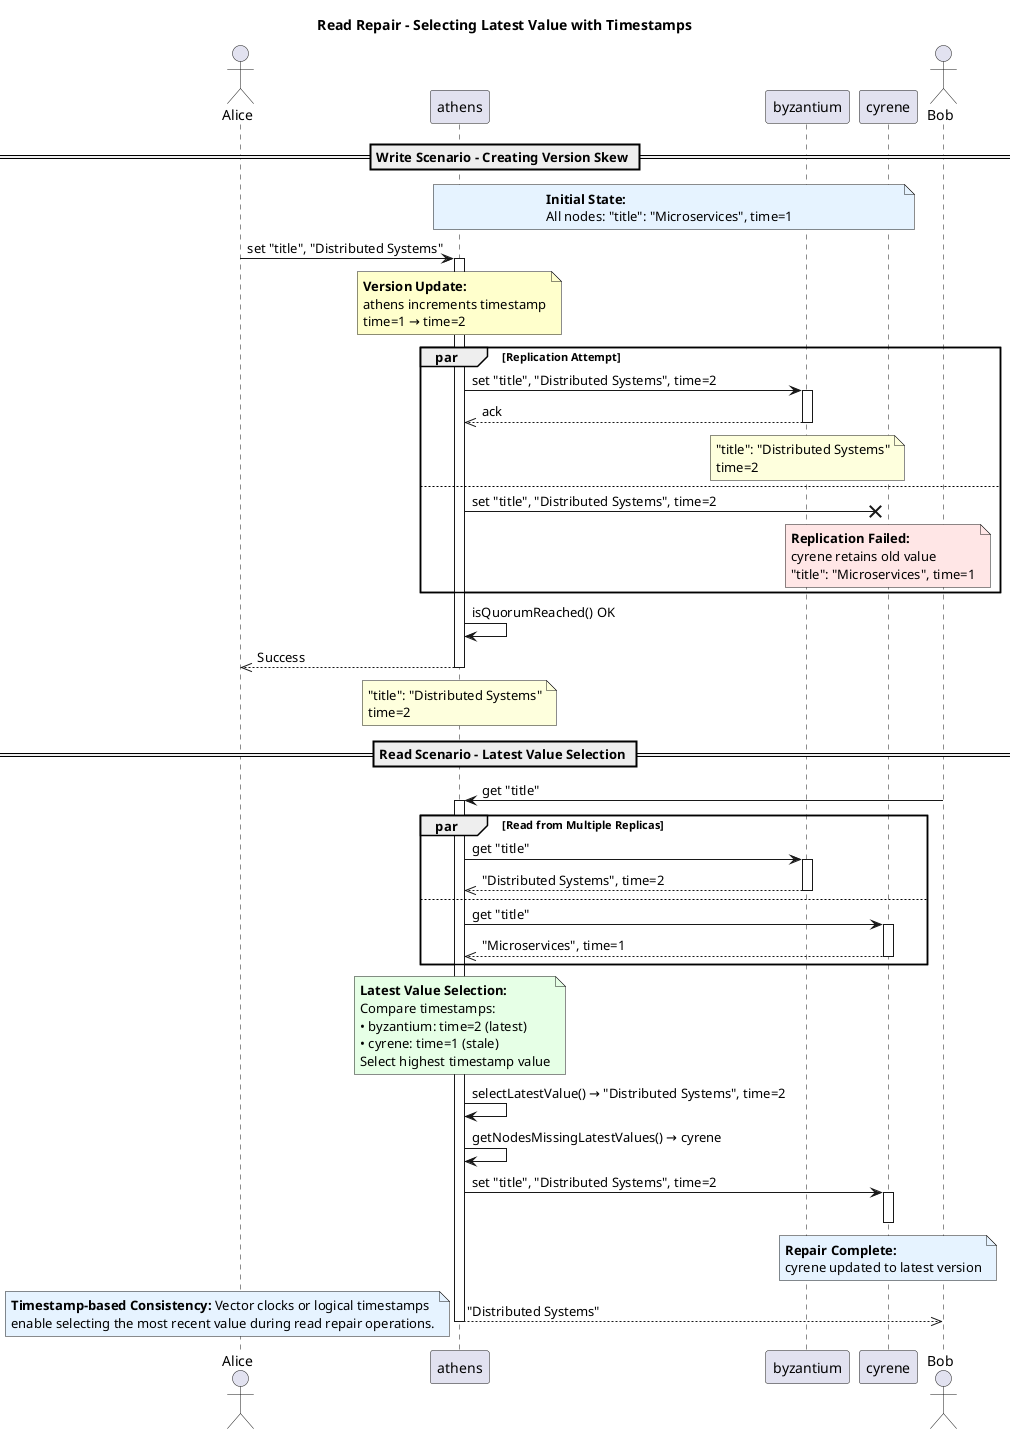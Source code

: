 @startuml

title Read Repair - Selecting Latest Value with Timestamps

actor Alice
participant athens
participant byzantium
participant cyrene

== Write Scenario - Creating Version Skew ==

note over athens, cyrene #E6F3FF
**Initial State:**
All nodes: "title": "Microservices", time=1
end note

Alice -> athens : set "title", "Distributed Systems"
activate athens

note over athens #FFFFCC
**Version Update:**
athens increments timestamp
time=1 → time=2
end note

par Replication Attempt
  athens -> byzantium : set "title", "Distributed Systems", time=2
  activate byzantium
  byzantium -->> athens : ack
  note over byzantium
  "title": "Distributed Systems"
  time=2
  end note
  deactivate byzantium
else
  athens ->x cyrene : set "title", "Distributed Systems", time=2
  note over cyrene #FFE6E6
  **Replication Failed:**
  cyrene retains old value
  "title": "Microservices", time=1
  end note
end

athens -> athens : isQuorumReached() OK
athens -->> Alice : Success

note over athens
"title": "Distributed Systems"
time=2
end note

deactivate athens

== Read Scenario - Latest Value Selection ==

actor Bob
Bob -> athens : get "title"
activate athens

par Read from Multiple Replicas
  athens -> byzantium : get "title"
  activate byzantium
  byzantium -->> athens : "Distributed Systems", time=2
  deactivate byzantium
else
  athens -> cyrene : get "title"
  activate cyrene
  cyrene -->> athens : "Microservices", time=1
  deactivate cyrene
end

note over athens #E6FFE6
**Latest Value Selection:**
Compare timestamps:
• byzantium: time=2 (latest)
• cyrene: time=1 (stale)
Select highest timestamp value
end note

athens -> athens : selectLatestValue() → "Distributed Systems", time=2
athens -> athens : getNodesMissingLatestValues() → cyrene

athens -> cyrene : set "title", "Distributed Systems", time=2
activate cyrene
note over cyrene #E6F3FF
**Repair Complete:**
cyrene updated to latest version
end note
deactivate cyrene

athens -->> Bob : "Distributed Systems"
deactivate athens

note bottom #E6F3FF
**Timestamp-based Consistency:** Vector clocks or logical timestamps
enable selecting the most recent value during read repair operations.
end note
@enduml 